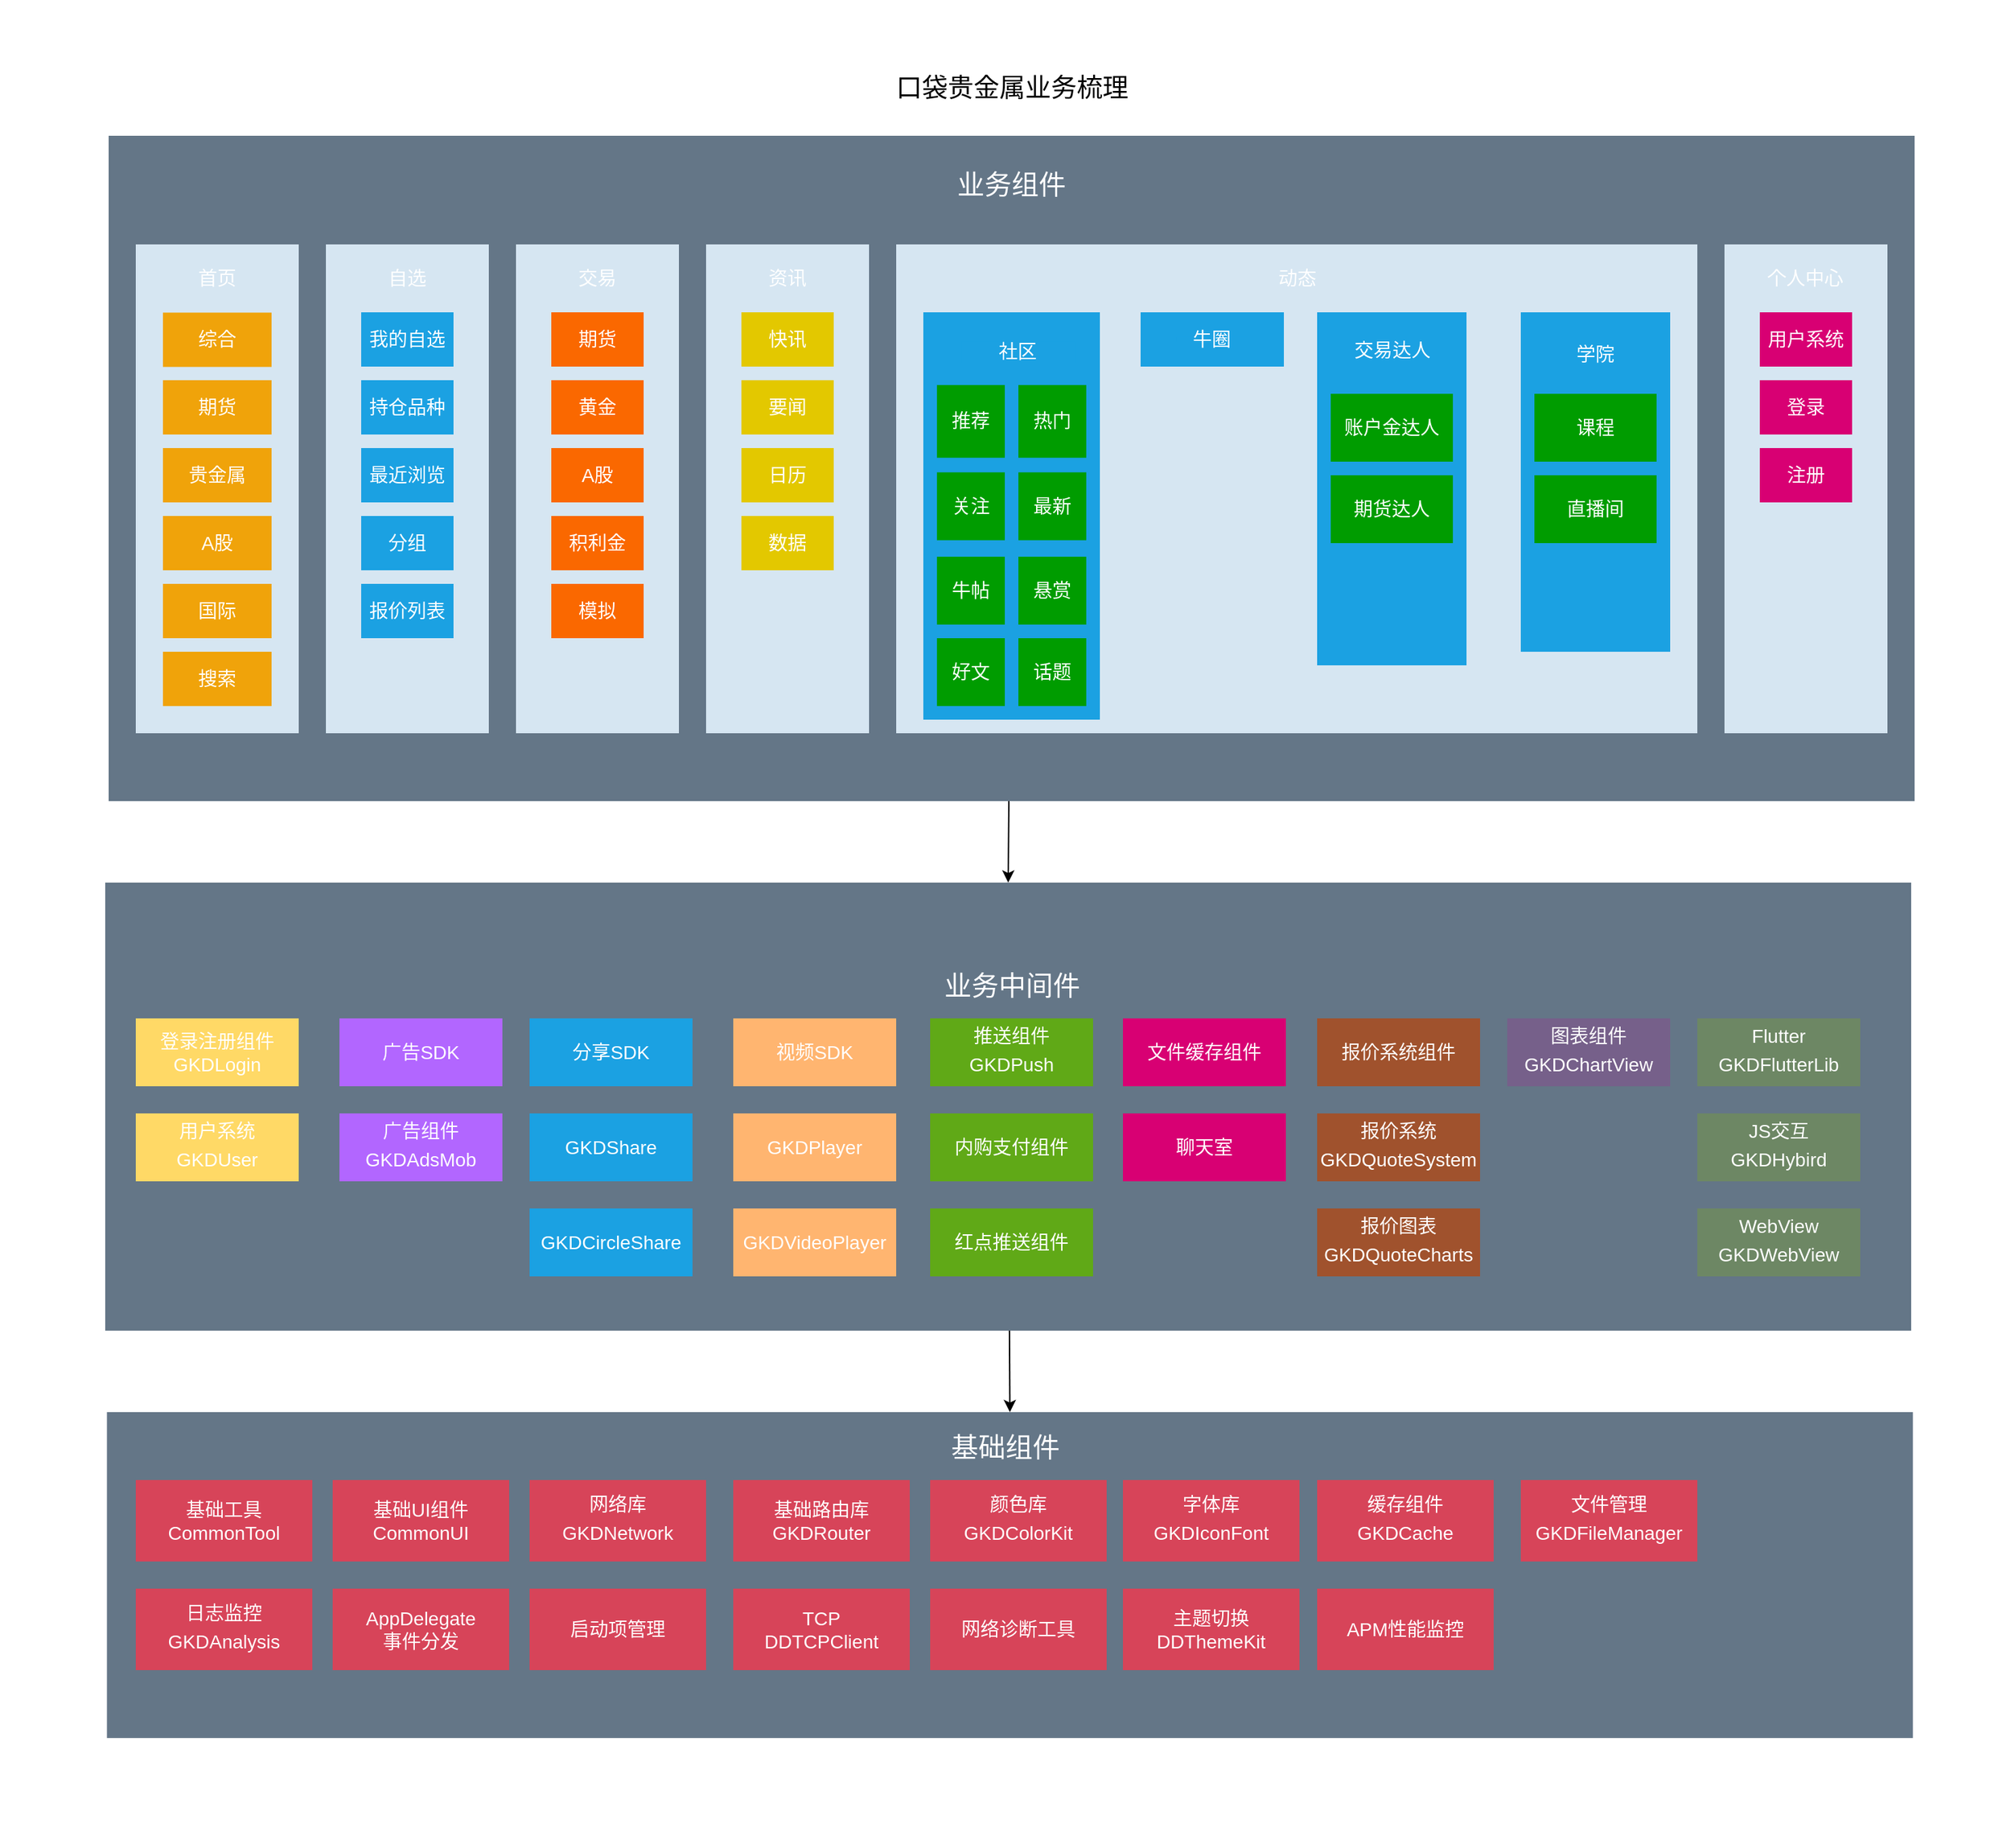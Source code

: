 <mxfile version="17.4.0" type="github">
  <diagram id="31p98_oL__xW8jrO6pc7" name="第 1 页">
    <mxGraphModel dx="1859" dy="2147" grid="1" gridSize="10" guides="1" tooltips="1" connect="1" arrows="1" fold="1" page="1" pageScale="1" pageWidth="827" pageHeight="1169" math="0" shadow="0">
      <root>
        <mxCell id="0" />
        <mxCell id="1" parent="0" />
        <mxCell id="XOXXFUQoiVnGKIvhB3Gf-1" value="" style="rounded=0;whiteSpace=wrap;html=1;fillColor=#647687;strokeColor=none;fontColor=#ffffff;" vertex="1" parent="1">
          <mxGeometry x="80" y="80" width="1330" height="490" as="geometry" />
        </mxCell>
        <mxCell id="XOXXFUQoiVnGKIvhB3Gf-2" value="" style="rounded=0;whiteSpace=wrap;html=1;fillColor=#647687;strokeColor=none;fontColor=#333333;" vertex="1" parent="1">
          <mxGeometry x="77.5" y="630" width="1330" height="330" as="geometry" />
        </mxCell>
        <mxCell id="XOXXFUQoiVnGKIvhB3Gf-3" value="" style="rounded=0;whiteSpace=wrap;html=1;fillColor=#647687;strokeColor=none;fontColor=#333333;" vertex="1" parent="1">
          <mxGeometry x="78.75" y="1020" width="1330" height="240" as="geometry" />
        </mxCell>
        <mxCell id="XOXXFUQoiVnGKIvhB3Gf-4" style="edgeStyle=orthogonalEdgeStyle;rounded=0;orthogonalLoop=1;jettySize=auto;html=1;exitX=0.5;exitY=1;exitDx=0;exitDy=0;" edge="1" parent="1" source="XOXXFUQoiVnGKIvhB3Gf-1" target="XOXXFUQoiVnGKIvhB3Gf-1">
          <mxGeometry relative="1" as="geometry" />
        </mxCell>
        <mxCell id="XOXXFUQoiVnGKIvhB3Gf-5" value="" style="endArrow=classic;html=1;rounded=0;entryX=0.5;entryY=0;entryDx=0;entryDy=0;" edge="1" parent="1" source="XOXXFUQoiVnGKIvhB3Gf-1" target="XOXXFUQoiVnGKIvhB3Gf-2">
          <mxGeometry width="50" height="50" relative="1" as="geometry">
            <mxPoint x="390" y="420" as="sourcePoint" />
            <mxPoint x="420" y="630" as="targetPoint" />
          </mxGeometry>
        </mxCell>
        <mxCell id="XOXXFUQoiVnGKIvhB3Gf-6" value="" style="endArrow=classic;html=1;rounded=0;entryX=0.5;entryY=0;entryDx=0;entryDy=0;" edge="1" parent="1" source="XOXXFUQoiVnGKIvhB3Gf-2" target="XOXXFUQoiVnGKIvhB3Gf-3">
          <mxGeometry width="50" height="50" relative="1" as="geometry">
            <mxPoint x="419.5" y="920" as="sourcePoint" />
            <mxPoint x="419.5" y="1000" as="targetPoint" />
          </mxGeometry>
        </mxCell>
        <mxCell id="XOXXFUQoiVnGKIvhB3Gf-7" value="&lt;font style=&quot;font-size: 19px&quot;&gt;口袋贵金属业务梳理&lt;/font&gt;" style="text;html=1;strokeColor=none;fillColor=none;align=center;verticalAlign=middle;whiteSpace=wrap;rounded=0;" vertex="1" parent="1">
          <mxGeometry x="622.5" y="30" width="245" height="30" as="geometry" />
        </mxCell>
        <mxCell id="XOXXFUQoiVnGKIvhB3Gf-8" value="&lt;font style=&quot;font-size: 20px;&quot;&gt;业务组件&lt;/font&gt;" style="text;html=1;strokeColor=none;fillColor=none;align=center;verticalAlign=middle;whiteSpace=wrap;rounded=0;fontSize=20;fontColor=#FFFFFF;" vertex="1" parent="1">
          <mxGeometry x="680" y="100" width="130" height="30" as="geometry" />
        </mxCell>
        <mxCell id="XOXXFUQoiVnGKIvhB3Gf-31" value="" style="group" vertex="1" connectable="0" parent="1">
          <mxGeometry x="100" y="160" width="100" height="360" as="geometry" />
        </mxCell>
        <mxCell id="XOXXFUQoiVnGKIvhB3Gf-9" value="" style="rounded=0;whiteSpace=wrap;html=1;fontSize=17;fontColor=#333333;fillColor=#D6E6F2;strokeColor=none;" vertex="1" parent="XOXXFUQoiVnGKIvhB3Gf-31">
          <mxGeometry width="120" height="360.0" as="geometry" />
        </mxCell>
        <mxCell id="XOXXFUQoiVnGKIvhB3Gf-10" value="&lt;font style=&quot;font-size: 14px&quot; color=&quot;#ffffff&quot;&gt;首页&lt;/font&gt;" style="text;html=1;strokeColor=none;fillColor=none;align=center;verticalAlign=middle;whiteSpace=wrap;rounded=0;fontSize=17;fontColor=#000000;" vertex="1" parent="XOXXFUQoiVnGKIvhB3Gf-31">
          <mxGeometry x="45" y="10" width="30" height="30" as="geometry" />
        </mxCell>
        <mxCell id="XOXXFUQoiVnGKIvhB3Gf-163" value="&lt;font color=&quot;#ffffff&quot;&gt;综合&lt;/font&gt;" style="text;html=1;strokeColor=none;fillColor=#f0a30a;align=center;verticalAlign=middle;whiteSpace=wrap;rounded=0;glass=0;fontSize=14;fontColor=#000000;" vertex="1" parent="XOXXFUQoiVnGKIvhB3Gf-31">
          <mxGeometry x="20" y="50.233" width="80" height="40" as="geometry" />
        </mxCell>
        <mxCell id="XOXXFUQoiVnGKIvhB3Gf-165" value="&lt;font color=&quot;#ffffff&quot;&gt;期货&lt;/font&gt;" style="text;html=1;strokeColor=none;fillColor=#f0a30a;align=center;verticalAlign=middle;whiteSpace=wrap;rounded=0;glass=0;fontSize=14;fontColor=#000000;" vertex="1" parent="XOXXFUQoiVnGKIvhB3Gf-31">
          <mxGeometry x="20" y="100" width="80" height="40" as="geometry" />
        </mxCell>
        <mxCell id="XOXXFUQoiVnGKIvhB3Gf-167" value="&lt;font color=&quot;#ffffff&quot;&gt;贵金属&lt;/font&gt;" style="text;html=1;strokeColor=none;fillColor=#f0a30a;align=center;verticalAlign=middle;whiteSpace=wrap;rounded=0;glass=0;fontSize=14;fontColor=#000000;" vertex="1" parent="XOXXFUQoiVnGKIvhB3Gf-31">
          <mxGeometry x="20" y="150" width="80" height="40" as="geometry" />
        </mxCell>
        <mxCell id="XOXXFUQoiVnGKIvhB3Gf-168" value="&lt;font color=&quot;#ffffff&quot;&gt;A股&lt;/font&gt;" style="text;html=1;strokeColor=none;fillColor=#f0a30a;align=center;verticalAlign=middle;whiteSpace=wrap;rounded=0;glass=0;fontSize=14;fontColor=#000000;" vertex="1" parent="XOXXFUQoiVnGKIvhB3Gf-31">
          <mxGeometry x="20" y="200" width="80" height="40" as="geometry" />
        </mxCell>
        <mxCell id="XOXXFUQoiVnGKIvhB3Gf-169" value="&lt;font color=&quot;#ffffff&quot;&gt;国际&lt;/font&gt;" style="text;html=1;strokeColor=none;fillColor=#f0a30a;align=center;verticalAlign=middle;whiteSpace=wrap;rounded=0;glass=0;fontSize=14;fontColor=#000000;" vertex="1" parent="XOXXFUQoiVnGKIvhB3Gf-31">
          <mxGeometry x="20" y="250" width="80" height="40" as="geometry" />
        </mxCell>
        <mxCell id="XOXXFUQoiVnGKIvhB3Gf-170" value="&lt;font color=&quot;#ffffff&quot;&gt;搜索&lt;/font&gt;" style="text;html=1;strokeColor=none;fillColor=#f0a30a;align=center;verticalAlign=middle;whiteSpace=wrap;rounded=0;glass=0;fontSize=14;fontColor=#000000;" vertex="1" parent="XOXXFUQoiVnGKIvhB3Gf-31">
          <mxGeometry x="20" y="300" width="80" height="40" as="geometry" />
        </mxCell>
        <mxCell id="XOXXFUQoiVnGKIvhB3Gf-32" value="" style="group" vertex="1" connectable="0" parent="1">
          <mxGeometry x="240" y="160" width="120" height="360" as="geometry" />
        </mxCell>
        <mxCell id="XOXXFUQoiVnGKIvhB3Gf-33" value="" style="rounded=0;whiteSpace=wrap;html=1;fontSize=17;fontColor=#333333;fillColor=#D6E6F2;strokeColor=none;" vertex="1" parent="XOXXFUQoiVnGKIvhB3Gf-32">
          <mxGeometry width="120" height="360" as="geometry" />
        </mxCell>
        <mxCell id="XOXXFUQoiVnGKIvhB3Gf-34" value="&lt;span style=&quot;font-size: 14px&quot;&gt;&lt;font color=&quot;#ffffff&quot;&gt;自选&lt;/font&gt;&lt;/span&gt;" style="text;html=1;strokeColor=none;fillColor=none;align=center;verticalAlign=middle;whiteSpace=wrap;rounded=0;fontSize=17;fontColor=#000000;" vertex="1" parent="XOXXFUQoiVnGKIvhB3Gf-32">
          <mxGeometry x="42" y="10" width="36.0" height="30" as="geometry" />
        </mxCell>
        <mxCell id="XOXXFUQoiVnGKIvhB3Gf-171" value="我的自选" style="text;html=1;strokeColor=none;fillColor=#1ba1e2;align=center;verticalAlign=middle;whiteSpace=wrap;rounded=0;glass=0;fontSize=14;fontColor=#ffffff;" vertex="1" parent="XOXXFUQoiVnGKIvhB3Gf-32">
          <mxGeometry x="26" y="50" width="68" height="40" as="geometry" />
        </mxCell>
        <mxCell id="XOXXFUQoiVnGKIvhB3Gf-172" value="持仓品种" style="text;html=1;strokeColor=none;fillColor=#1ba1e2;align=center;verticalAlign=middle;whiteSpace=wrap;rounded=0;glass=0;fontSize=14;fontColor=#ffffff;" vertex="1" parent="XOXXFUQoiVnGKIvhB3Gf-32">
          <mxGeometry x="26" y="100" width="68" height="40" as="geometry" />
        </mxCell>
        <mxCell id="XOXXFUQoiVnGKIvhB3Gf-173" value="最近浏览" style="text;html=1;strokeColor=none;fillColor=#1ba1e2;align=center;verticalAlign=middle;whiteSpace=wrap;rounded=0;glass=0;fontSize=14;fontColor=#ffffff;" vertex="1" parent="XOXXFUQoiVnGKIvhB3Gf-32">
          <mxGeometry x="26" y="150" width="68" height="40" as="geometry" />
        </mxCell>
        <mxCell id="XOXXFUQoiVnGKIvhB3Gf-174" value="分组" style="text;html=1;strokeColor=none;fillColor=#1ba1e2;align=center;verticalAlign=middle;whiteSpace=wrap;rounded=0;glass=0;fontSize=14;fontColor=#ffffff;" vertex="1" parent="XOXXFUQoiVnGKIvhB3Gf-32">
          <mxGeometry x="26" y="200" width="68" height="40" as="geometry" />
        </mxCell>
        <mxCell id="XOXXFUQoiVnGKIvhB3Gf-175" value="报价列表" style="text;html=1;strokeColor=none;fillColor=#1ba1e2;align=center;verticalAlign=middle;whiteSpace=wrap;rounded=0;glass=0;fontSize=14;fontColor=#ffffff;" vertex="1" parent="XOXXFUQoiVnGKIvhB3Gf-32">
          <mxGeometry x="26" y="250" width="68" height="40" as="geometry" />
        </mxCell>
        <mxCell id="XOXXFUQoiVnGKIvhB3Gf-86" value="" style="group;fillColor=#1B1D1F;strokeColor=none;" vertex="1" connectable="0" parent="1">
          <mxGeometry x="660" y="160" width="590" height="360" as="geometry" />
        </mxCell>
        <mxCell id="XOXXFUQoiVnGKIvhB3Gf-87" value="" style="rounded=0;whiteSpace=wrap;html=1;fontSize=17;fillColor=#D6E6F2;strokeColor=none;" vertex="1" parent="XOXXFUQoiVnGKIvhB3Gf-86">
          <mxGeometry width="590" height="360" as="geometry" />
        </mxCell>
        <mxCell id="XOXXFUQoiVnGKIvhB3Gf-88" value="&lt;font style=&quot;font-size: 14px&quot; color=&quot;#ffffff&quot;&gt;动态&lt;/font&gt;" style="text;html=1;strokeColor=none;fillColor=none;align=center;verticalAlign=middle;whiteSpace=wrap;rounded=0;fontSize=17;fontColor=#000000;" vertex="1" parent="XOXXFUQoiVnGKIvhB3Gf-86">
          <mxGeometry x="206.5" y="10" width="177.0" height="30" as="geometry" />
        </mxCell>
        <mxCell id="XOXXFUQoiVnGKIvhB3Gf-92" value="" style="group;fillColor=#1ba1e2;strokeColor=none;rounded=0;glass=0;fontColor=#ffffff;" vertex="1" connectable="0" parent="XOXXFUQoiVnGKIvhB3Gf-86">
          <mxGeometry x="180" y="50" width="105.5" height="40" as="geometry" />
        </mxCell>
        <mxCell id="XOXXFUQoiVnGKIvhB3Gf-94" value="牛圈" style="text;html=1;strokeColor=none;fillColor=#1ba1e2;align=center;verticalAlign=middle;whiteSpace=wrap;rounded=0;fontSize=14;fontColor=#ffffff;" vertex="1" parent="XOXXFUQoiVnGKIvhB3Gf-92">
          <mxGeometry x="26.37" y="18.333" width="52.75" height="3.333" as="geometry" />
        </mxCell>
        <mxCell id="XOXXFUQoiVnGKIvhB3Gf-95" value="" style="group" vertex="1" connectable="0" parent="XOXXFUQoiVnGKIvhB3Gf-86">
          <mxGeometry x="310" y="50" width="110" height="260" as="geometry" />
        </mxCell>
        <mxCell id="XOXXFUQoiVnGKIvhB3Gf-96" value="" style="rounded=0;whiteSpace=wrap;html=1;fontSize=14;fillColor=#1ba1e2;strokeColor=none;fontColor=#ffffff;" vertex="1" parent="XOXXFUQoiVnGKIvhB3Gf-95">
          <mxGeometry width="110" height="260" as="geometry" />
        </mxCell>
        <mxCell id="XOXXFUQoiVnGKIvhB3Gf-97" value="交易达人" style="text;html=1;strokeColor=none;fillColor=none;align=center;verticalAlign=middle;whiteSpace=wrap;rounded=0;fontSize=14;fontColor=#FFFFFF;" vertex="1" parent="XOXXFUQoiVnGKIvhB3Gf-95">
          <mxGeometry x="13.75" y="20" width="82.5" height="15" as="geometry" />
        </mxCell>
        <mxCell id="XOXXFUQoiVnGKIvhB3Gf-207" value="账户金达人" style="text;html=1;strokeColor=none;fillColor=#009C00;align=center;verticalAlign=middle;whiteSpace=wrap;rounded=0;glass=0;fontSize=14;fontColor=#ffffff;" vertex="1" parent="XOXXFUQoiVnGKIvhB3Gf-95">
          <mxGeometry x="10" y="60" width="90" height="50" as="geometry" />
        </mxCell>
        <mxCell id="XOXXFUQoiVnGKIvhB3Gf-232" value="期货达人" style="text;html=1;strokeColor=none;fillColor=#009C00;align=center;verticalAlign=middle;whiteSpace=wrap;rounded=0;glass=0;fontSize=14;fontColor=#ffffff;" vertex="1" parent="XOXXFUQoiVnGKIvhB3Gf-95">
          <mxGeometry x="10" y="120" width="90" height="50" as="geometry" />
        </mxCell>
        <mxCell id="XOXXFUQoiVnGKIvhB3Gf-98" value="" style="group" vertex="1" connectable="0" parent="XOXXFUQoiVnGKIvhB3Gf-86">
          <mxGeometry x="460" y="50" width="110" height="250" as="geometry" />
        </mxCell>
        <mxCell id="XOXXFUQoiVnGKIvhB3Gf-99" value="" style="rounded=0;whiteSpace=wrap;html=1;fontSize=14;fillColor=#1ba1e2;strokeColor=none;fontColor=#ffffff;" vertex="1" parent="XOXXFUQoiVnGKIvhB3Gf-98">
          <mxGeometry width="110" height="250" as="geometry" />
        </mxCell>
        <mxCell id="XOXXFUQoiVnGKIvhB3Gf-100" value="学院" style="text;html=1;strokeColor=none;fillColor=none;align=center;verticalAlign=middle;whiteSpace=wrap;rounded=0;fontSize=14;fontColor=#FFFFFF;" vertex="1" parent="XOXXFUQoiVnGKIvhB3Gf-98">
          <mxGeometry x="22" width="66" height="62.5" as="geometry" />
        </mxCell>
        <mxCell id="XOXXFUQoiVnGKIvhB3Gf-137" value="课程" style="text;html=1;strokeColor=none;fillColor=#009C00;align=center;verticalAlign=middle;whiteSpace=wrap;rounded=0;glass=0;fontSize=14;fontColor=#ffffff;" vertex="1" parent="XOXXFUQoiVnGKIvhB3Gf-98">
          <mxGeometry x="10.0" y="60" width="90" height="50" as="geometry" />
        </mxCell>
        <mxCell id="XOXXFUQoiVnGKIvhB3Gf-161" value="直播间" style="text;html=1;strokeColor=none;fillColor=#009C00;align=center;verticalAlign=middle;whiteSpace=wrap;rounded=0;glass=0;fontSize=14;fontColor=#ffffff;" vertex="1" parent="XOXXFUQoiVnGKIvhB3Gf-98">
          <mxGeometry x="10.0" y="120" width="90" height="50" as="geometry" />
        </mxCell>
        <mxCell id="XOXXFUQoiVnGKIvhB3Gf-89" value="" style="group;fillColor=none;" vertex="1" connectable="0" parent="XOXXFUQoiVnGKIvhB3Gf-86">
          <mxGeometry x="20" y="50" width="140" height="300" as="geometry" />
        </mxCell>
        <mxCell id="XOXXFUQoiVnGKIvhB3Gf-90" value="" style="rounded=0;whiteSpace=wrap;html=1;fontSize=14;fillColor=#1ba1e2;strokeColor=none;fontColor=#ffffff;" vertex="1" parent="XOXXFUQoiVnGKIvhB3Gf-89">
          <mxGeometry width="130" height="300" as="geometry" />
        </mxCell>
        <mxCell id="XOXXFUQoiVnGKIvhB3Gf-91" value="社区" style="text;html=1;strokeColor=none;fillColor=#1ba1e2;align=center;verticalAlign=middle;whiteSpace=wrap;rounded=0;fontSize=14;fontColor=#ffffff;spacing=0;" vertex="1" parent="XOXXFUQoiVnGKIvhB3Gf-89">
          <mxGeometry x="28.416" y="21.429" width="83.168" height="16.071" as="geometry" />
        </mxCell>
        <mxCell id="XOXXFUQoiVnGKIvhB3Gf-122" value="推荐" style="text;html=1;strokeColor=none;fillColor=#009C00;align=center;verticalAlign=middle;whiteSpace=wrap;rounded=0;glass=0;fontSize=14;fontColor=#ffffff;" vertex="1" parent="XOXXFUQoiVnGKIvhB3Gf-89">
          <mxGeometry x="10" y="53.571" width="50" height="53.571" as="geometry" />
        </mxCell>
        <mxCell id="XOXXFUQoiVnGKIvhB3Gf-125" value="热门" style="text;html=1;strokeColor=none;fillColor=#009C00;align=center;verticalAlign=middle;whiteSpace=wrap;rounded=0;glass=0;fontSize=14;fontColor=#ffffff;" vertex="1" parent="XOXXFUQoiVnGKIvhB3Gf-89">
          <mxGeometry x="70" y="53.571" width="50" height="53.571" as="geometry" />
        </mxCell>
        <mxCell id="XOXXFUQoiVnGKIvhB3Gf-126" value="关注" style="text;html=1;strokeColor=none;fillColor=#009C00;align=center;verticalAlign=middle;whiteSpace=wrap;rounded=0;glass=0;fontSize=14;fontColor=#ffffff;" vertex="1" parent="XOXXFUQoiVnGKIvhB3Gf-89">
          <mxGeometry x="10" y="117.853" width="50" height="50" as="geometry" />
        </mxCell>
        <mxCell id="XOXXFUQoiVnGKIvhB3Gf-127" value="最新" style="text;html=1;strokeColor=none;fillColor=#009C00;align=center;verticalAlign=middle;whiteSpace=wrap;rounded=0;glass=0;fontSize=14;fontColor=#ffffff;" vertex="1" parent="XOXXFUQoiVnGKIvhB3Gf-89">
          <mxGeometry x="70" y="117.853" width="50" height="50" as="geometry" />
        </mxCell>
        <mxCell id="XOXXFUQoiVnGKIvhB3Gf-128" value="牛帖" style="text;html=1;strokeColor=none;fillColor=#009C00;align=center;verticalAlign=middle;whiteSpace=wrap;rounded=0;glass=0;fontSize=14;fontColor=#ffffff;" vertex="1" parent="XOXXFUQoiVnGKIvhB3Gf-89">
          <mxGeometry x="10" y="179.999" width="50" height="50" as="geometry" />
        </mxCell>
        <mxCell id="XOXXFUQoiVnGKIvhB3Gf-129" value="悬赏" style="text;html=1;strokeColor=none;fillColor=#009C00;align=center;verticalAlign=middle;whiteSpace=wrap;rounded=0;glass=0;fontSize=14;fontColor=#ffffff;" vertex="1" parent="XOXXFUQoiVnGKIvhB3Gf-89">
          <mxGeometry x="70" y="179.999" width="50" height="50" as="geometry" />
        </mxCell>
        <mxCell id="XOXXFUQoiVnGKIvhB3Gf-134" value="好文" style="text;html=1;strokeColor=none;fillColor=#009C00;align=center;verticalAlign=middle;whiteSpace=wrap;rounded=0;glass=0;fontSize=14;fontColor=#ffffff;" vertex="1" parent="XOXXFUQoiVnGKIvhB3Gf-89">
          <mxGeometry x="10" y="240.004" width="50" height="50" as="geometry" />
        </mxCell>
        <mxCell id="XOXXFUQoiVnGKIvhB3Gf-233" value="话题" style="text;html=1;strokeColor=none;fillColor=#009C00;align=center;verticalAlign=middle;whiteSpace=wrap;rounded=0;glass=0;fontSize=14;fontColor=#ffffff;" vertex="1" parent="XOXXFUQoiVnGKIvhB3Gf-89">
          <mxGeometry x="70" y="240.004" width="50" height="50" as="geometry" />
        </mxCell>
        <mxCell id="XOXXFUQoiVnGKIvhB3Gf-176" value="" style="group" vertex="1" connectable="0" parent="1">
          <mxGeometry x="380" y="160" width="120" height="360" as="geometry" />
        </mxCell>
        <mxCell id="XOXXFUQoiVnGKIvhB3Gf-177" value="" style="rounded=0;whiteSpace=wrap;html=1;fontSize=17;fontColor=#333333;fillColor=#D6E6F2;strokeColor=none;" vertex="1" parent="XOXXFUQoiVnGKIvhB3Gf-176">
          <mxGeometry width="120" height="360" as="geometry" />
        </mxCell>
        <mxCell id="XOXXFUQoiVnGKIvhB3Gf-178" value="&lt;span style=&quot;font-size: 14px&quot;&gt;&lt;font color=&quot;#ffffff&quot;&gt;交易&lt;/font&gt;&lt;/span&gt;" style="text;html=1;strokeColor=none;fillColor=none;align=center;verticalAlign=middle;whiteSpace=wrap;rounded=0;fontSize=17;fontColor=#000000;" vertex="1" parent="XOXXFUQoiVnGKIvhB3Gf-176">
          <mxGeometry x="42" y="10" width="36.0" height="30" as="geometry" />
        </mxCell>
        <mxCell id="XOXXFUQoiVnGKIvhB3Gf-179" value="&lt;font color=&quot;#ffffff&quot;&gt;期货&lt;/font&gt;" style="text;html=1;strokeColor=none;fillColor=#fa6800;align=center;verticalAlign=middle;whiteSpace=wrap;rounded=0;glass=0;fontSize=14;fontColor=#000000;" vertex="1" parent="XOXXFUQoiVnGKIvhB3Gf-176">
          <mxGeometry x="26" y="50" width="68" height="40" as="geometry" />
        </mxCell>
        <mxCell id="XOXXFUQoiVnGKIvhB3Gf-180" value="&lt;font color=&quot;#ffffff&quot;&gt;黄金&lt;/font&gt;" style="text;html=1;strokeColor=none;fillColor=#fa6800;align=center;verticalAlign=middle;whiteSpace=wrap;rounded=0;glass=0;fontSize=14;fontColor=#000000;" vertex="1" parent="XOXXFUQoiVnGKIvhB3Gf-176">
          <mxGeometry x="26" y="100" width="68" height="40" as="geometry" />
        </mxCell>
        <mxCell id="XOXXFUQoiVnGKIvhB3Gf-181" value="&lt;font color=&quot;#ffffff&quot;&gt;A股&lt;/font&gt;" style="text;html=1;strokeColor=none;fillColor=#fa6800;align=center;verticalAlign=middle;whiteSpace=wrap;rounded=0;glass=0;fontSize=14;fontColor=#000000;" vertex="1" parent="XOXXFUQoiVnGKIvhB3Gf-176">
          <mxGeometry x="26" y="150" width="68" height="40" as="geometry" />
        </mxCell>
        <mxCell id="XOXXFUQoiVnGKIvhB3Gf-182" value="&lt;font color=&quot;#ffffff&quot;&gt;积利金&lt;/font&gt;" style="text;html=1;strokeColor=none;fillColor=#fa6800;align=center;verticalAlign=middle;whiteSpace=wrap;rounded=0;glass=0;fontSize=14;fontColor=#000000;" vertex="1" parent="XOXXFUQoiVnGKIvhB3Gf-176">
          <mxGeometry x="26" y="200" width="68" height="40" as="geometry" />
        </mxCell>
        <mxCell id="XOXXFUQoiVnGKIvhB3Gf-183" value="&lt;font color=&quot;#ffffff&quot;&gt;模拟&lt;/font&gt;" style="text;html=1;strokeColor=none;fillColor=#fa6800;align=center;verticalAlign=middle;whiteSpace=wrap;rounded=0;glass=0;fontSize=14;fontColor=#000000;" vertex="1" parent="XOXXFUQoiVnGKIvhB3Gf-176">
          <mxGeometry x="26" y="250" width="68" height="40" as="geometry" />
        </mxCell>
        <mxCell id="XOXXFUQoiVnGKIvhB3Gf-184" value="" style="group" vertex="1" connectable="0" parent="1">
          <mxGeometry x="520" y="160" width="120" height="360" as="geometry" />
        </mxCell>
        <mxCell id="XOXXFUQoiVnGKIvhB3Gf-185" value="" style="rounded=0;whiteSpace=wrap;html=1;fontSize=17;fontColor=#333333;fillColor=#D6E6F2;strokeColor=none;" vertex="1" parent="XOXXFUQoiVnGKIvhB3Gf-184">
          <mxGeometry width="120" height="360" as="geometry" />
        </mxCell>
        <mxCell id="XOXXFUQoiVnGKIvhB3Gf-186" value="&lt;span style=&quot;font-size: 14px&quot;&gt;&lt;font color=&quot;#ffffff&quot;&gt;资讯&lt;/font&gt;&lt;/span&gt;" style="text;html=1;strokeColor=none;fillColor=none;align=center;verticalAlign=middle;whiteSpace=wrap;rounded=0;fontSize=17;fontColor=#000000;" vertex="1" parent="XOXXFUQoiVnGKIvhB3Gf-184">
          <mxGeometry x="42" y="10" width="36.0" height="30" as="geometry" />
        </mxCell>
        <mxCell id="XOXXFUQoiVnGKIvhB3Gf-187" value="&lt;font color=&quot;#ffffff&quot;&gt;快讯&lt;/font&gt;" style="text;html=1;strokeColor=none;fillColor=#e3c800;align=center;verticalAlign=middle;whiteSpace=wrap;rounded=0;glass=0;fontSize=14;fontColor=#000000;" vertex="1" parent="XOXXFUQoiVnGKIvhB3Gf-184">
          <mxGeometry x="26" y="50" width="68" height="40" as="geometry" />
        </mxCell>
        <mxCell id="XOXXFUQoiVnGKIvhB3Gf-188" value="&lt;font color=&quot;#ffffff&quot;&gt;要闻&lt;/font&gt;" style="text;html=1;strokeColor=none;fillColor=#e3c800;align=center;verticalAlign=middle;whiteSpace=wrap;rounded=0;glass=0;fontSize=14;fontColor=#000000;" vertex="1" parent="XOXXFUQoiVnGKIvhB3Gf-184">
          <mxGeometry x="26" y="100" width="68" height="40" as="geometry" />
        </mxCell>
        <mxCell id="XOXXFUQoiVnGKIvhB3Gf-189" value="&lt;font color=&quot;#ffffff&quot;&gt;日历&lt;/font&gt;" style="text;html=1;strokeColor=none;fillColor=#e3c800;align=center;verticalAlign=middle;whiteSpace=wrap;rounded=0;glass=0;fontSize=14;fontColor=#000000;" vertex="1" parent="XOXXFUQoiVnGKIvhB3Gf-184">
          <mxGeometry x="26" y="150" width="68" height="40" as="geometry" />
        </mxCell>
        <mxCell id="XOXXFUQoiVnGKIvhB3Gf-190" value="&lt;font color=&quot;#ffffff&quot;&gt;数据&lt;/font&gt;" style="text;html=1;strokeColor=none;fillColor=#e3c800;align=center;verticalAlign=middle;whiteSpace=wrap;rounded=0;glass=0;fontSize=14;fontColor=#000000;" vertex="1" parent="XOXXFUQoiVnGKIvhB3Gf-184">
          <mxGeometry x="26" y="200" width="68" height="40" as="geometry" />
        </mxCell>
        <mxCell id="XOXXFUQoiVnGKIvhB3Gf-192" value="" style="group" vertex="1" connectable="0" parent="1">
          <mxGeometry x="1270" y="160" width="120" height="360" as="geometry" />
        </mxCell>
        <mxCell id="XOXXFUQoiVnGKIvhB3Gf-193" value="" style="rounded=0;whiteSpace=wrap;html=1;fontSize=17;fontColor=#333333;fillColor=#D6E6F2;strokeColor=none;" vertex="1" parent="XOXXFUQoiVnGKIvhB3Gf-192">
          <mxGeometry width="120" height="360" as="geometry" />
        </mxCell>
        <mxCell id="XOXXFUQoiVnGKIvhB3Gf-194" value="&lt;span style=&quot;font-size: 14px&quot;&gt;&lt;font color=&quot;#ffffff&quot;&gt;个人中心&lt;/font&gt;&lt;/span&gt;" style="text;html=1;strokeColor=none;fillColor=none;align=center;verticalAlign=middle;whiteSpace=wrap;rounded=0;fontSize=17;fontColor=#000000;" vertex="1" parent="XOXXFUQoiVnGKIvhB3Gf-192">
          <mxGeometry x="26" y="10" width="67" height="30" as="geometry" />
        </mxCell>
        <mxCell id="XOXXFUQoiVnGKIvhB3Gf-195" value="用户系统" style="text;html=1;strokeColor=none;fillColor=#d80073;align=center;verticalAlign=middle;whiteSpace=wrap;rounded=0;glass=0;fontSize=14;fontColor=#ffffff;" vertex="1" parent="XOXXFUQoiVnGKIvhB3Gf-192">
          <mxGeometry x="26" y="50" width="68" height="40" as="geometry" />
        </mxCell>
        <mxCell id="XOXXFUQoiVnGKIvhB3Gf-196" value="登录" style="text;html=1;strokeColor=none;fillColor=#d80073;align=center;verticalAlign=middle;whiteSpace=wrap;rounded=0;glass=0;fontSize=14;fontColor=#ffffff;" vertex="1" parent="XOXXFUQoiVnGKIvhB3Gf-192">
          <mxGeometry x="26" y="100" width="68" height="40" as="geometry" />
        </mxCell>
        <mxCell id="XOXXFUQoiVnGKIvhB3Gf-197" value="注册" style="text;html=1;strokeColor=none;fillColor=#d80073;align=center;verticalAlign=middle;whiteSpace=wrap;rounded=0;glass=0;fontSize=14;fontColor=#ffffff;" vertex="1" parent="XOXXFUQoiVnGKIvhB3Gf-192">
          <mxGeometry x="26" y="150" width="68" height="40" as="geometry" />
        </mxCell>
        <mxCell id="XOXXFUQoiVnGKIvhB3Gf-238" value="业务中间件&lt;br&gt;" style="text;html=1;strokeColor=none;fillColor=none;align=center;verticalAlign=middle;whiteSpace=wrap;rounded=0;glass=0;labelBackgroundColor=none;fontSize=20;fontColor=#FFFFFF;" vertex="1" parent="1">
          <mxGeometry x="682.5" y="690" width="125" height="30" as="geometry" />
        </mxCell>
        <mxCell id="XOXXFUQoiVnGKIvhB3Gf-239" value="&lt;font color=&quot;#ffffff&quot;&gt;登录注册组件&lt;br style=&quot;font-size: 14px&quot;&gt;GKDLogin&lt;/font&gt;" style="text;html=1;strokeColor=none;fillColor=#FFD966;align=center;verticalAlign=middle;whiteSpace=wrap;rounded=0;glass=0;labelBackgroundColor=none;fontSize=14;fontColor=#1B1D1F;" vertex="1" parent="1">
          <mxGeometry x="100" y="730" width="120" height="50" as="geometry" />
        </mxCell>
        <mxCell id="XOXXFUQoiVnGKIvhB3Gf-240" value="&lt;font color=&quot;#ffffff&quot;&gt;广告SDK&lt;/font&gt;" style="text;html=1;strokeColor=none;fillColor=#B266FF;align=center;verticalAlign=middle;whiteSpace=wrap;rounded=0;glass=0;labelBackgroundColor=none;fontSize=14;fontColor=#1B1D1F;" vertex="1" parent="1">
          <mxGeometry x="250" y="730" width="120" height="50" as="geometry" />
        </mxCell>
        <mxCell id="XOXXFUQoiVnGKIvhB3Gf-241" value="&lt;font color=&quot;#ffffff&quot;&gt;广告组件&lt;br&gt;&lt;/font&gt;&lt;div style=&quot;text-align: left ; line-height: 1.75&quot;&gt;&lt;font color=&quot;#ffffff&quot;&gt;GKDAdsMob&lt;/font&gt;&lt;/div&gt;" style="text;html=1;strokeColor=none;fillColor=#B266FF;align=center;verticalAlign=middle;whiteSpace=wrap;rounded=0;glass=0;labelBackgroundColor=none;fontSize=14;fontColor=#1B1D1F;" vertex="1" parent="1">
          <mxGeometry x="250" y="800" width="120" height="50" as="geometry" />
        </mxCell>
        <mxCell id="XOXXFUQoiVnGKIvhB3Gf-242" value="分享SDK" style="text;html=1;strokeColor=none;fillColor=#1ba1e2;align=center;verticalAlign=middle;whiteSpace=wrap;rounded=0;glass=0;labelBackgroundColor=none;fontSize=14;fontColor=#ffffff;" vertex="1" parent="1">
          <mxGeometry x="390" y="730" width="120" height="50" as="geometry" />
        </mxCell>
        <mxCell id="XOXXFUQoiVnGKIvhB3Gf-243" value="&lt;div style=&quot;line-height: 1.75&quot;&gt;GKDShare&lt;/div&gt;" style="text;html=1;strokeColor=none;fillColor=#1ba1e2;align=center;verticalAlign=middle;whiteSpace=wrap;rounded=0;glass=0;labelBackgroundColor=none;fontSize=14;fontColor=#ffffff;" vertex="1" parent="1">
          <mxGeometry x="390" y="800" width="120" height="50" as="geometry" />
        </mxCell>
        <mxCell id="XOXXFUQoiVnGKIvhB3Gf-244" value="&lt;font color=&quot;#ffffff&quot;&gt;视频SDK&lt;/font&gt;" style="text;html=1;strokeColor=none;fillColor=#FFB570;align=center;verticalAlign=middle;whiteSpace=wrap;rounded=0;glass=0;labelBackgroundColor=none;fontSize=14;fontColor=#1B1D1F;" vertex="1" parent="1">
          <mxGeometry x="540" y="730" width="120" height="50" as="geometry" />
        </mxCell>
        <mxCell id="XOXXFUQoiVnGKIvhB3Gf-245" value="&lt;div style=&quot;text-align: left ; line-height: 1.75&quot;&gt;&lt;font color=&quot;#ffffff&quot;&gt;GKDPlayer&lt;/font&gt;&lt;/div&gt;" style="text;html=1;strokeColor=none;fillColor=#FFB570;align=center;verticalAlign=middle;whiteSpace=wrap;rounded=0;glass=0;labelBackgroundColor=none;fontSize=14;fontColor=#1B1D1F;" vertex="1" parent="1">
          <mxGeometry x="540" y="800" width="120" height="50" as="geometry" />
        </mxCell>
        <mxCell id="XOXXFUQoiVnGKIvhB3Gf-246" value="&lt;div style=&quot;text-align: left ; line-height: 1.75&quot;&gt;&lt;div style=&quot;line-height: 1.75&quot;&gt;&lt;font color=&quot;#ffffff&quot;&gt;GKDVideoPlayer&lt;/font&gt;&lt;/div&gt;&lt;/div&gt;" style="text;html=1;strokeColor=none;fillColor=#FFB570;align=center;verticalAlign=middle;whiteSpace=wrap;rounded=0;glass=0;labelBackgroundColor=none;fontSize=14;fontColor=#1B1D1F;" vertex="1" parent="1">
          <mxGeometry x="540" y="870" width="120" height="50" as="geometry" />
        </mxCell>
        <mxCell id="XOXXFUQoiVnGKIvhB3Gf-247" value="&lt;div style=&quot;line-height: 1.75&quot;&gt;&lt;span&gt;GKDCircleShare&lt;/span&gt;&lt;br&gt;&lt;/div&gt;" style="text;html=1;strokeColor=none;fillColor=#1ba1e2;align=center;verticalAlign=middle;whiteSpace=wrap;rounded=0;glass=0;labelBackgroundColor=none;fontSize=14;fontColor=#ffffff;" vertex="1" parent="1">
          <mxGeometry x="390" y="870" width="120" height="50" as="geometry" />
        </mxCell>
        <mxCell id="XOXXFUQoiVnGKIvhB3Gf-248" value="推送组件&lt;br&gt;&lt;div style=&quot;line-height: 1.75&quot;&gt;GKDPush&lt;/div&gt;" style="text;html=1;strokeColor=none;fillColor=#60a917;align=center;verticalAlign=middle;whiteSpace=wrap;rounded=0;glass=0;labelBackgroundColor=none;fontSize=14;fontColor=#ffffff;" vertex="1" parent="1">
          <mxGeometry x="685" y="730" width="120" height="50" as="geometry" />
        </mxCell>
        <mxCell id="XOXXFUQoiVnGKIvhB3Gf-249" value="内购支付组件" style="text;html=1;strokeColor=none;fillColor=#60a917;align=center;verticalAlign=middle;whiteSpace=wrap;rounded=0;glass=0;labelBackgroundColor=none;fontSize=14;fontColor=#ffffff;" vertex="1" parent="1">
          <mxGeometry x="685" y="800" width="120" height="50" as="geometry" />
        </mxCell>
        <mxCell id="XOXXFUQoiVnGKIvhB3Gf-250" value="红点推送组件" style="text;html=1;strokeColor=none;fillColor=#60a917;align=center;verticalAlign=middle;whiteSpace=wrap;rounded=0;glass=0;labelBackgroundColor=none;fontSize=14;fontColor=#ffffff;" vertex="1" parent="1">
          <mxGeometry x="685" y="870" width="120" height="50" as="geometry" />
        </mxCell>
        <mxCell id="XOXXFUQoiVnGKIvhB3Gf-251" value="报价系统组件" style="text;html=1;strokeColor=none;fillColor=#a0522d;align=center;verticalAlign=middle;whiteSpace=wrap;rounded=0;glass=0;labelBackgroundColor=none;fontSize=14;fontColor=#ffffff;" vertex="1" parent="1">
          <mxGeometry x="970" y="730" width="120" height="50" as="geometry" />
        </mxCell>
        <mxCell id="XOXXFUQoiVnGKIvhB3Gf-252" value="图表组件&lt;br&gt;&lt;div style=&quot;text-align: left ; line-height: 1.75&quot;&gt;GKDChartView&lt;/div&gt;" style="text;html=1;strokeColor=none;fillColor=#76608a;align=center;verticalAlign=middle;whiteSpace=wrap;rounded=0;glass=0;labelBackgroundColor=none;fontSize=14;fontColor=#ffffff;" vertex="1" parent="1">
          <mxGeometry x="1110" y="730" width="120" height="50" as="geometry" />
        </mxCell>
        <mxCell id="XOXXFUQoiVnGKIvhB3Gf-253" value="报价系统&lt;br&gt;&lt;div style=&quot;text-align: left ; line-height: 1.75&quot;&gt;GKDQuoteSystem&lt;/div&gt;" style="text;html=1;strokeColor=none;fillColor=#a0522d;align=center;verticalAlign=middle;whiteSpace=wrap;rounded=0;glass=0;labelBackgroundColor=none;fontSize=14;fontColor=#ffffff;" vertex="1" parent="1">
          <mxGeometry x="970" y="800" width="120" height="50" as="geometry" />
        </mxCell>
        <mxCell id="XOXXFUQoiVnGKIvhB3Gf-254" value="报价图表&lt;br&gt;&lt;div style=&quot;text-align: left ; line-height: 1.75&quot;&gt;&lt;div style=&quot;line-height: 1.75&quot;&gt;GKDQuoteCharts&lt;/div&gt;&lt;/div&gt;" style="text;html=1;strokeColor=none;fillColor=#a0522d;align=center;verticalAlign=middle;whiteSpace=wrap;rounded=0;glass=0;labelBackgroundColor=none;fontSize=14;fontColor=#ffffff;" vertex="1" parent="1">
          <mxGeometry x="970" y="870" width="120" height="50" as="geometry" />
        </mxCell>
        <mxCell id="XOXXFUQoiVnGKIvhB3Gf-255" value="Flutter&lt;br&gt;&lt;div style=&quot;text-align: left ; line-height: 1.75&quot;&gt;&lt;div style=&quot;line-height: 1.75&quot;&gt;GKDFlutterLib&lt;/div&gt;&lt;/div&gt;" style="text;html=1;strokeColor=none;fillColor=#6d8764;align=center;verticalAlign=middle;whiteSpace=wrap;rounded=0;glass=0;labelBackgroundColor=none;fontSize=14;fontColor=#ffffff;" vertex="1" parent="1">
          <mxGeometry x="1250" y="730" width="120" height="50" as="geometry" />
        </mxCell>
        <mxCell id="XOXXFUQoiVnGKIvhB3Gf-256" value="&lt;font color=&quot;#ffffff&quot;&gt;用户系统&lt;br&gt;&lt;/font&gt;&lt;div style=&quot;text-align: left ; line-height: 1.75&quot;&gt;&lt;span&gt;&lt;font color=&quot;#ffffff&quot;&gt;GKDUser&lt;/font&gt;&lt;/span&gt;&lt;/div&gt;" style="text;html=1;strokeColor=none;fillColor=#FFD966;align=center;verticalAlign=middle;whiteSpace=wrap;rounded=0;glass=0;labelBackgroundColor=none;fontSize=14;fontColor=#1B1D1F;" vertex="1" parent="1">
          <mxGeometry x="100" y="800" width="120" height="50" as="geometry" />
        </mxCell>
        <mxCell id="XOXXFUQoiVnGKIvhB3Gf-257" value="JS交互&lt;br&gt;&lt;div style=&quot;text-align: left ; line-height: 1.75&quot;&gt;GKDHybird&lt;/div&gt;" style="text;html=1;strokeColor=none;fillColor=#6d8764;align=center;verticalAlign=middle;whiteSpace=wrap;rounded=0;glass=0;labelBackgroundColor=none;fontSize=14;fontColor=#ffffff;" vertex="1" parent="1">
          <mxGeometry x="1250" y="800" width="120" height="50" as="geometry" />
        </mxCell>
        <mxCell id="XOXXFUQoiVnGKIvhB3Gf-258" value="文件缓存组件" style="text;html=1;strokeColor=none;fillColor=#d80073;align=center;verticalAlign=middle;whiteSpace=wrap;rounded=0;glass=0;labelBackgroundColor=none;fontSize=14;fontColor=#ffffff;" vertex="1" parent="1">
          <mxGeometry x="827" y="730" width="120" height="50" as="geometry" />
        </mxCell>
        <mxCell id="XOXXFUQoiVnGKIvhB3Gf-259" value="聊天室" style="text;html=1;strokeColor=none;fillColor=#d80073;align=center;verticalAlign=middle;whiteSpace=wrap;rounded=0;glass=0;labelBackgroundColor=none;fontSize=14;fontColor=#ffffff;" vertex="1" parent="1">
          <mxGeometry x="827" y="800" width="120" height="50" as="geometry" />
        </mxCell>
        <mxCell id="XOXXFUQoiVnGKIvhB3Gf-260" value="基础组件" style="text;html=1;strokeColor=none;fillColor=none;align=center;verticalAlign=middle;whiteSpace=wrap;rounded=0;glass=0;labelBackgroundColor=none;fontSize=20;fontColor=#FFFFFF;" vertex="1" parent="1">
          <mxGeometry x="677.5" y="1030" width="125" height="30" as="geometry" />
        </mxCell>
        <mxCell id="XOXXFUQoiVnGKIvhB3Gf-261" value="基础工具&lt;br&gt;CommonTool" style="text;html=1;strokeColor=none;fillColor=#D74459;align=center;verticalAlign=middle;whiteSpace=wrap;rounded=0;glass=0;labelBackgroundColor=none;fontSize=14;fontColor=#ffffff;" vertex="1" parent="1">
          <mxGeometry x="100" y="1070" width="130" height="60" as="geometry" />
        </mxCell>
        <mxCell id="XOXXFUQoiVnGKIvhB3Gf-262" value="基础UI组件&lt;br&gt;CommonUI" style="text;html=1;strokeColor=none;fillColor=#D74459;align=center;verticalAlign=middle;whiteSpace=wrap;rounded=0;glass=0;labelBackgroundColor=none;fontSize=14;fontColor=#ffffff;" vertex="1" parent="1">
          <mxGeometry x="245" y="1070" width="130" height="60" as="geometry" />
        </mxCell>
        <mxCell id="XOXXFUQoiVnGKIvhB3Gf-263" value="网络库&lt;br&gt;&lt;div style=&quot;text-align: left ; line-height: 1.75&quot;&gt;GKDNetwork&lt;/div&gt;" style="text;html=1;strokeColor=none;fillColor=#D74459;align=center;verticalAlign=middle;whiteSpace=wrap;rounded=0;glass=0;labelBackgroundColor=none;fontSize=14;fontColor=#ffffff;" vertex="1" parent="1">
          <mxGeometry x="390" y="1070" width="130" height="60" as="geometry" />
        </mxCell>
        <mxCell id="XOXXFUQoiVnGKIvhB3Gf-264" value="基础路由库&lt;br&gt;GKDRouter" style="text;html=1;strokeColor=none;fillColor=#D74459;align=center;verticalAlign=middle;whiteSpace=wrap;rounded=0;glass=0;labelBackgroundColor=none;fontSize=14;fontColor=#ffffff;" vertex="1" parent="1">
          <mxGeometry x="540" y="1070" width="130" height="60" as="geometry" />
        </mxCell>
        <mxCell id="XOXXFUQoiVnGKIvhB3Gf-265" value="颜色库&lt;br&gt;&lt;div style=&quot;text-align: left ; line-height: 1.75&quot;&gt;GKDColorKit&lt;/div&gt;" style="text;html=1;strokeColor=none;fillColor=#D74459;align=center;verticalAlign=middle;whiteSpace=wrap;rounded=0;glass=0;labelBackgroundColor=none;fontSize=14;fontColor=#ffffff;" vertex="1" parent="1">
          <mxGeometry x="685" y="1070" width="130" height="60" as="geometry" />
        </mxCell>
        <mxCell id="XOXXFUQoiVnGKIvhB3Gf-266" value="字体库&lt;br&gt;&lt;div style=&quot;text-align: left ; line-height: 1.75&quot;&gt;GKDIconFont&lt;/div&gt;" style="text;html=1;strokeColor=none;fillColor=#D74459;align=center;verticalAlign=middle;whiteSpace=wrap;rounded=0;glass=0;labelBackgroundColor=none;fontSize=14;fontColor=#ffffff;" vertex="1" parent="1">
          <mxGeometry x="827" y="1070" width="130" height="60" as="geometry" />
        </mxCell>
        <mxCell id="XOXXFUQoiVnGKIvhB3Gf-267" value="缓存组件&lt;br&gt;&lt;div style=&quot;text-align: left ; line-height: 1.75&quot;&gt;GKDCache&lt;/div&gt;" style="text;html=1;strokeColor=none;fillColor=#D74459;align=center;verticalAlign=middle;whiteSpace=wrap;rounded=0;glass=0;labelBackgroundColor=none;fontSize=14;fontColor=#ffffff;" vertex="1" parent="1">
          <mxGeometry x="970" y="1070" width="130" height="60" as="geometry" />
        </mxCell>
        <mxCell id="XOXXFUQoiVnGKIvhB3Gf-268" value="文件管理&lt;br&gt;&lt;div style=&quot;text-align: left ; line-height: 1.75&quot;&gt;GKDFileManager&lt;/div&gt;" style="text;html=1;strokeColor=none;fillColor=#D74459;align=center;verticalAlign=middle;whiteSpace=wrap;rounded=0;glass=0;labelBackgroundColor=none;fontSize=14;fontColor=#ffffff;" vertex="1" parent="1">
          <mxGeometry x="1120" y="1070" width="130" height="60" as="geometry" />
        </mxCell>
        <mxCell id="XOXXFUQoiVnGKIvhB3Gf-269" value="日志监控&lt;br&gt;&lt;div style=&quot;text-align: left ; line-height: 1.75&quot;&gt;GKDAnalysis&lt;/div&gt;" style="text;html=1;strokeColor=none;fillColor=#D74459;align=center;verticalAlign=middle;whiteSpace=wrap;rounded=0;glass=0;labelBackgroundColor=none;fontSize=14;fontColor=#ffffff;" vertex="1" parent="1">
          <mxGeometry x="100" y="1150" width="130" height="60" as="geometry" />
        </mxCell>
        <mxCell id="XOXXFUQoiVnGKIvhB3Gf-270" value="AppDelegate&lt;br&gt;事件分发" style="text;html=1;strokeColor=none;fillColor=#D74459;align=center;verticalAlign=middle;whiteSpace=wrap;rounded=0;glass=0;labelBackgroundColor=none;fontSize=14;fontColor=#ffffff;" vertex="1" parent="1">
          <mxGeometry x="245" y="1150" width="130" height="60" as="geometry" />
        </mxCell>
        <mxCell id="XOXXFUQoiVnGKIvhB3Gf-271" value="启动项管理" style="text;html=1;strokeColor=none;fillColor=#D74459;align=center;verticalAlign=middle;whiteSpace=wrap;rounded=0;glass=0;labelBackgroundColor=none;fontSize=14;fontColor=#ffffff;" vertex="1" parent="1">
          <mxGeometry x="390" y="1150" width="130" height="60" as="geometry" />
        </mxCell>
        <mxCell id="XOXXFUQoiVnGKIvhB3Gf-272" value="TCP&lt;br&gt;DDTCPClient" style="text;html=1;strokeColor=none;fillColor=#D74459;align=center;verticalAlign=middle;whiteSpace=wrap;rounded=0;glass=0;labelBackgroundColor=none;fontSize=14;fontColor=#ffffff;" vertex="1" parent="1">
          <mxGeometry x="540" y="1150" width="130" height="60" as="geometry" />
        </mxCell>
        <mxCell id="XOXXFUQoiVnGKIvhB3Gf-273" value="网络诊断工具" style="text;html=1;strokeColor=none;fillColor=#D74459;align=center;verticalAlign=middle;whiteSpace=wrap;rounded=0;glass=0;labelBackgroundColor=none;fontSize=14;fontColor=#ffffff;" vertex="1" parent="1">
          <mxGeometry x="685" y="1150" width="130" height="60" as="geometry" />
        </mxCell>
        <mxCell id="XOXXFUQoiVnGKIvhB3Gf-274" value="&lt;span&gt;主题切换&lt;/span&gt;&lt;br&gt;&lt;span&gt;DDThemeKit&lt;/span&gt;" style="text;html=1;strokeColor=none;fillColor=#D74459;align=center;verticalAlign=middle;whiteSpace=wrap;rounded=0;glass=0;labelBackgroundColor=none;fontSize=14;fontColor=#ffffff;" vertex="1" parent="1">
          <mxGeometry x="827" y="1150" width="130" height="60" as="geometry" />
        </mxCell>
        <mxCell id="XOXXFUQoiVnGKIvhB3Gf-275" value="APM性能监控" style="text;html=1;strokeColor=none;fillColor=#D74459;align=center;verticalAlign=middle;whiteSpace=wrap;rounded=0;glass=0;labelBackgroundColor=none;fontSize=14;fontColor=#ffffff;" vertex="1" parent="1">
          <mxGeometry x="970" y="1150" width="130" height="60" as="geometry" />
        </mxCell>
        <mxCell id="XOXXFUQoiVnGKIvhB3Gf-276" value="WebView&lt;br&gt;&lt;div style=&quot;text-align: left ; line-height: 1.75&quot;&gt;GKDWebView&lt;/div&gt;" style="text;html=1;strokeColor=none;fillColor=#6d8764;align=center;verticalAlign=middle;whiteSpace=wrap;rounded=0;glass=0;labelBackgroundColor=none;fontSize=14;fontColor=#ffffff;" vertex="1" parent="1">
          <mxGeometry x="1250" y="870" width="120" height="50" as="geometry" />
        </mxCell>
        <mxCell id="XOXXFUQoiVnGKIvhB3Gf-277" value="" style="rounded=0;whiteSpace=wrap;html=1;glass=0;labelBackgroundColor=none;fontSize=14;fontColor=#FFFFFF;strokeColor=none;fillColor=#FFFFFF;gradientColor=none;" vertex="1" parent="1">
          <mxGeometry x="77.5" y="1280" width="1332.5" height="60" as="geometry" />
        </mxCell>
        <mxCell id="XOXXFUQoiVnGKIvhB3Gf-278" value="" style="rounded=0;whiteSpace=wrap;html=1;glass=0;labelBackgroundColor=none;fontSize=14;fontColor=#FFFFFF;strokeColor=none;fillColor=#FFFFFF;gradientColor=none;" vertex="1" parent="1">
          <mxGeometry x="80" y="-20" width="1330" height="30" as="geometry" />
        </mxCell>
        <mxCell id="XOXXFUQoiVnGKIvhB3Gf-279" value="" style="rounded=0;whiteSpace=wrap;html=1;glass=0;labelBackgroundColor=none;fontSize=14;fontColor=#FFFFFF;strokeColor=none;fillColor=#FFFFFF;gradientColor=none;" vertex="1" parent="1">
          <mxGeometry y="80" width="50" height="1260" as="geometry" />
        </mxCell>
        <mxCell id="XOXXFUQoiVnGKIvhB3Gf-280" value="" style="rounded=0;whiteSpace=wrap;html=1;glass=0;labelBackgroundColor=none;fontSize=14;fontColor=#FFFFFF;strokeColor=none;fillColor=#FFFFFF;gradientColor=none;" vertex="1" parent="1">
          <mxGeometry x="1430" y="80" width="50" height="1260" as="geometry" />
        </mxCell>
      </root>
    </mxGraphModel>
  </diagram>
</mxfile>
